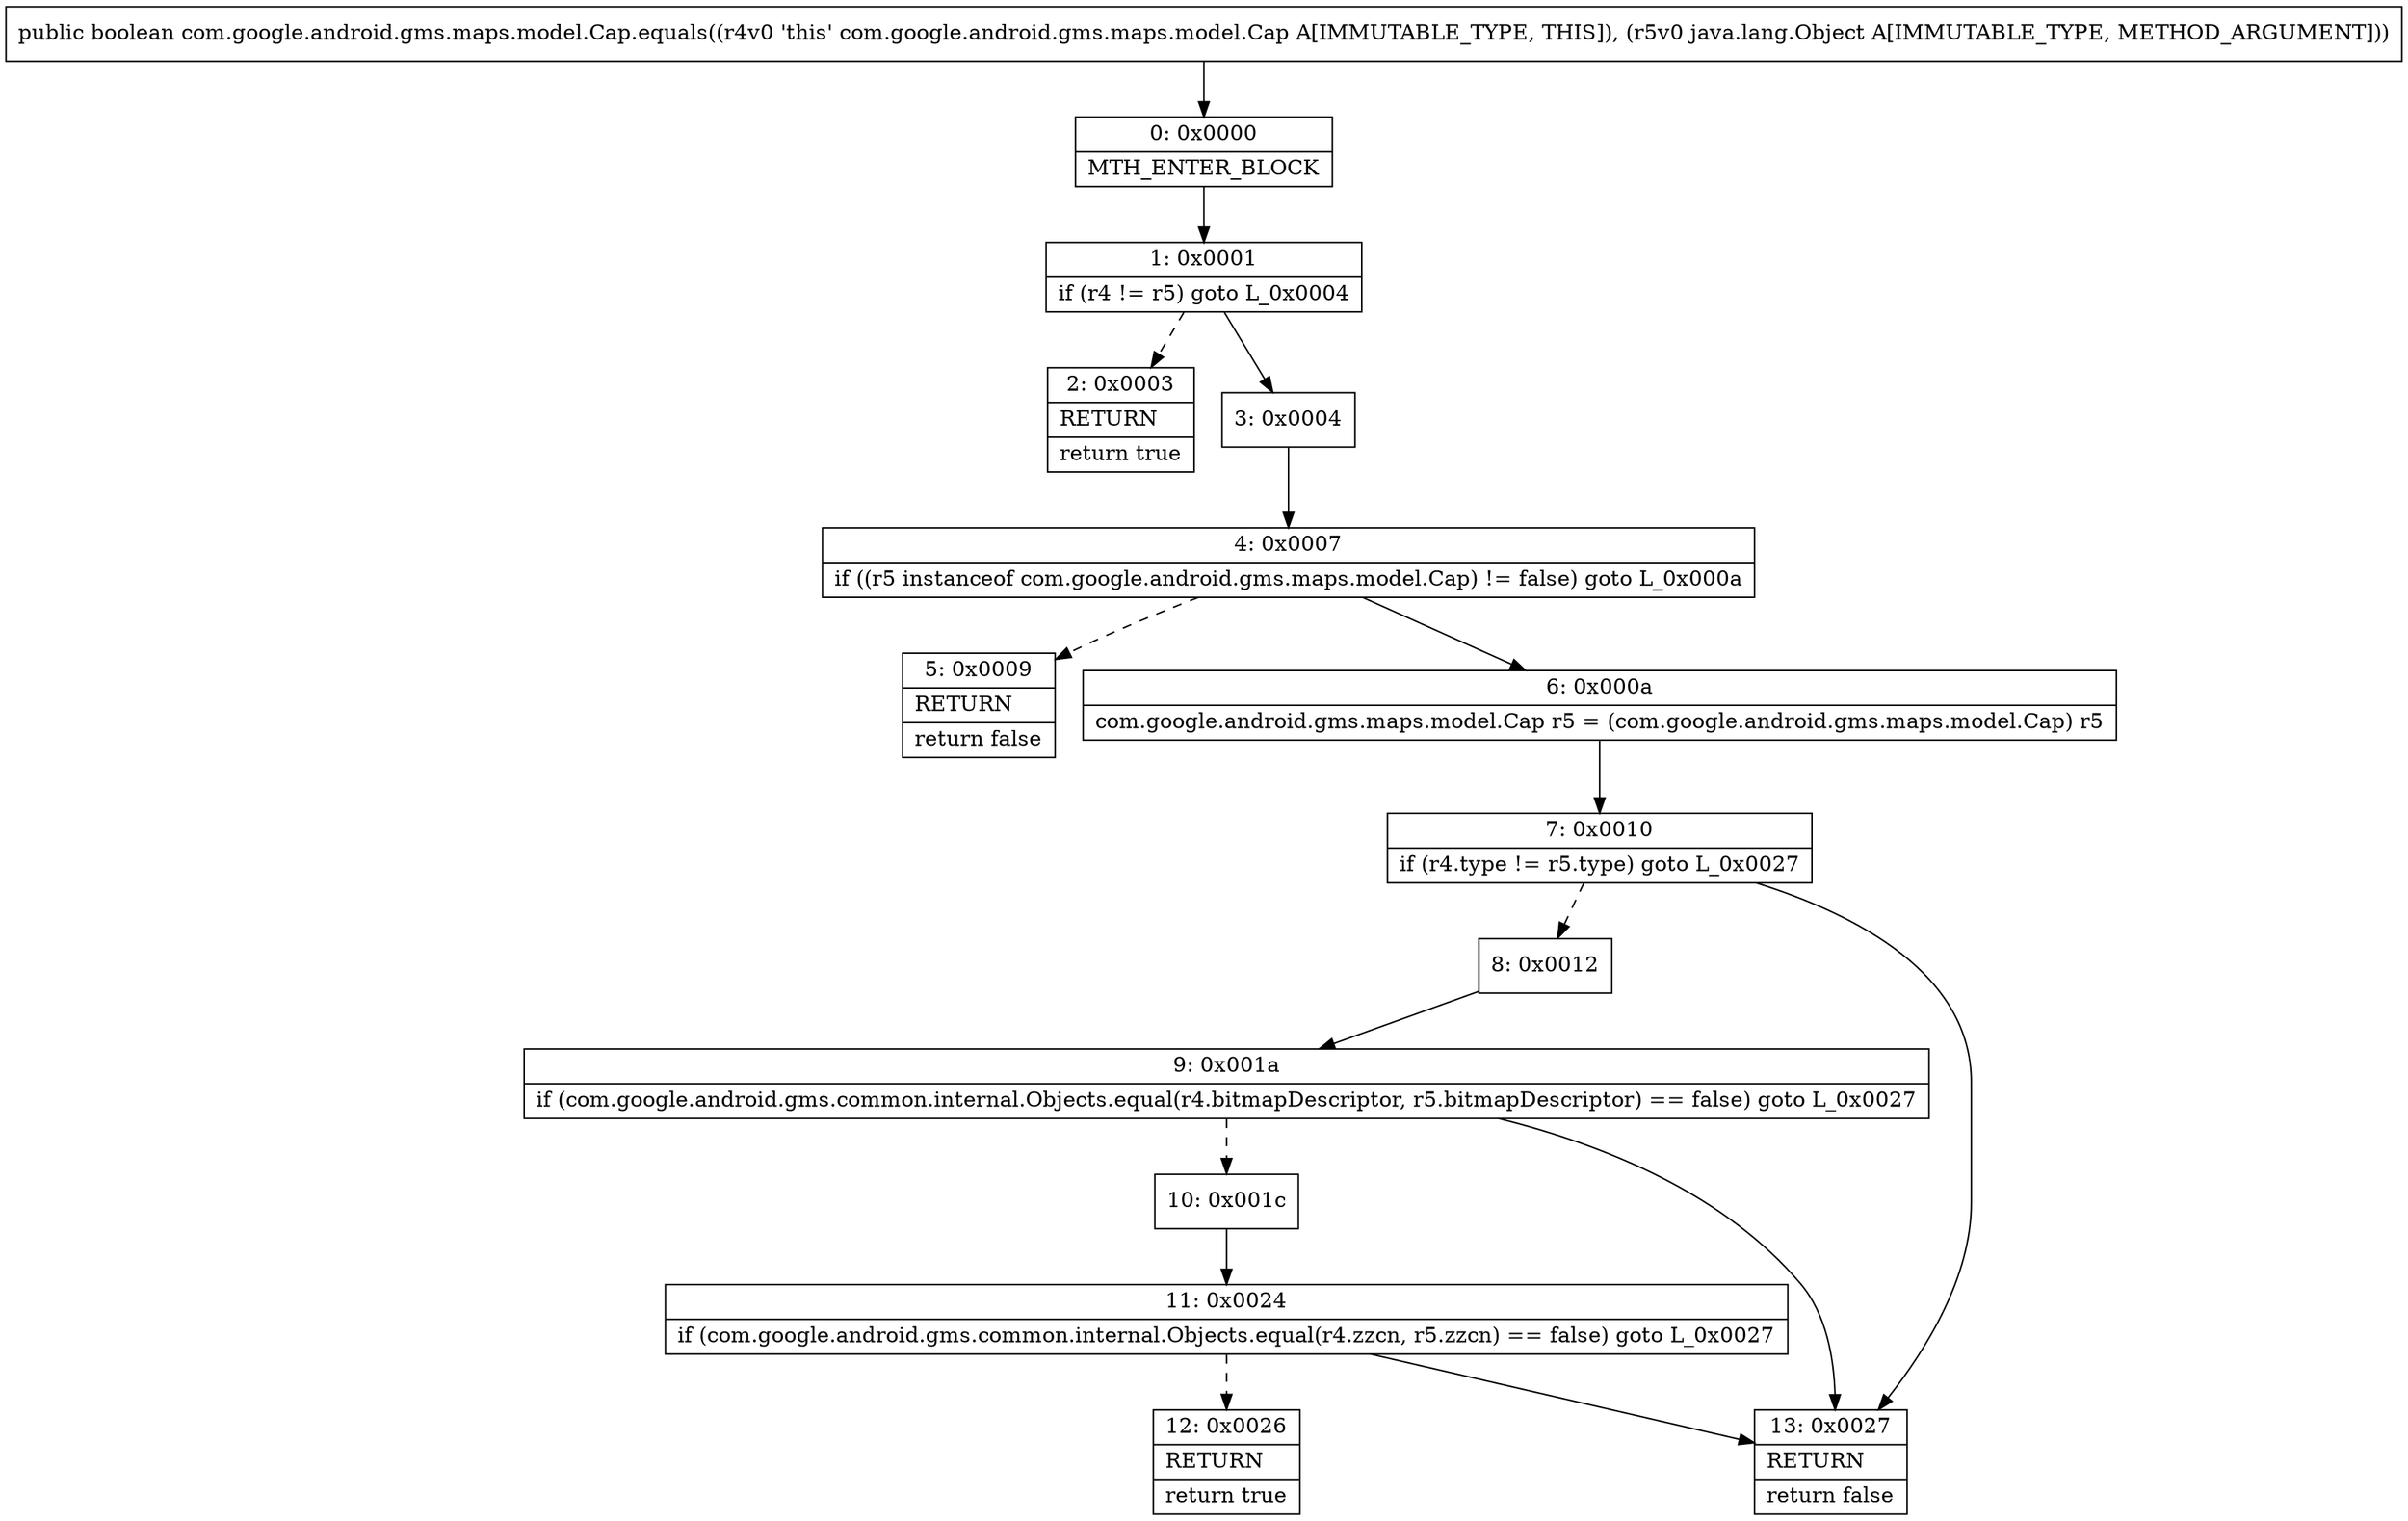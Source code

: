 digraph "CFG forcom.google.android.gms.maps.model.Cap.equals(Ljava\/lang\/Object;)Z" {
Node_0 [shape=record,label="{0\:\ 0x0000|MTH_ENTER_BLOCK\l}"];
Node_1 [shape=record,label="{1\:\ 0x0001|if (r4 != r5) goto L_0x0004\l}"];
Node_2 [shape=record,label="{2\:\ 0x0003|RETURN\l|return true\l}"];
Node_3 [shape=record,label="{3\:\ 0x0004}"];
Node_4 [shape=record,label="{4\:\ 0x0007|if ((r5 instanceof com.google.android.gms.maps.model.Cap) != false) goto L_0x000a\l}"];
Node_5 [shape=record,label="{5\:\ 0x0009|RETURN\l|return false\l}"];
Node_6 [shape=record,label="{6\:\ 0x000a|com.google.android.gms.maps.model.Cap r5 = (com.google.android.gms.maps.model.Cap) r5\l}"];
Node_7 [shape=record,label="{7\:\ 0x0010|if (r4.type != r5.type) goto L_0x0027\l}"];
Node_8 [shape=record,label="{8\:\ 0x0012}"];
Node_9 [shape=record,label="{9\:\ 0x001a|if (com.google.android.gms.common.internal.Objects.equal(r4.bitmapDescriptor, r5.bitmapDescriptor) == false) goto L_0x0027\l}"];
Node_10 [shape=record,label="{10\:\ 0x001c}"];
Node_11 [shape=record,label="{11\:\ 0x0024|if (com.google.android.gms.common.internal.Objects.equal(r4.zzcn, r5.zzcn) == false) goto L_0x0027\l}"];
Node_12 [shape=record,label="{12\:\ 0x0026|RETURN\l|return true\l}"];
Node_13 [shape=record,label="{13\:\ 0x0027|RETURN\l|return false\l}"];
MethodNode[shape=record,label="{public boolean com.google.android.gms.maps.model.Cap.equals((r4v0 'this' com.google.android.gms.maps.model.Cap A[IMMUTABLE_TYPE, THIS]), (r5v0 java.lang.Object A[IMMUTABLE_TYPE, METHOD_ARGUMENT])) }"];
MethodNode -> Node_0;
Node_0 -> Node_1;
Node_1 -> Node_2[style=dashed];
Node_1 -> Node_3;
Node_3 -> Node_4;
Node_4 -> Node_5[style=dashed];
Node_4 -> Node_6;
Node_6 -> Node_7;
Node_7 -> Node_8[style=dashed];
Node_7 -> Node_13;
Node_8 -> Node_9;
Node_9 -> Node_10[style=dashed];
Node_9 -> Node_13;
Node_10 -> Node_11;
Node_11 -> Node_12[style=dashed];
Node_11 -> Node_13;
}

